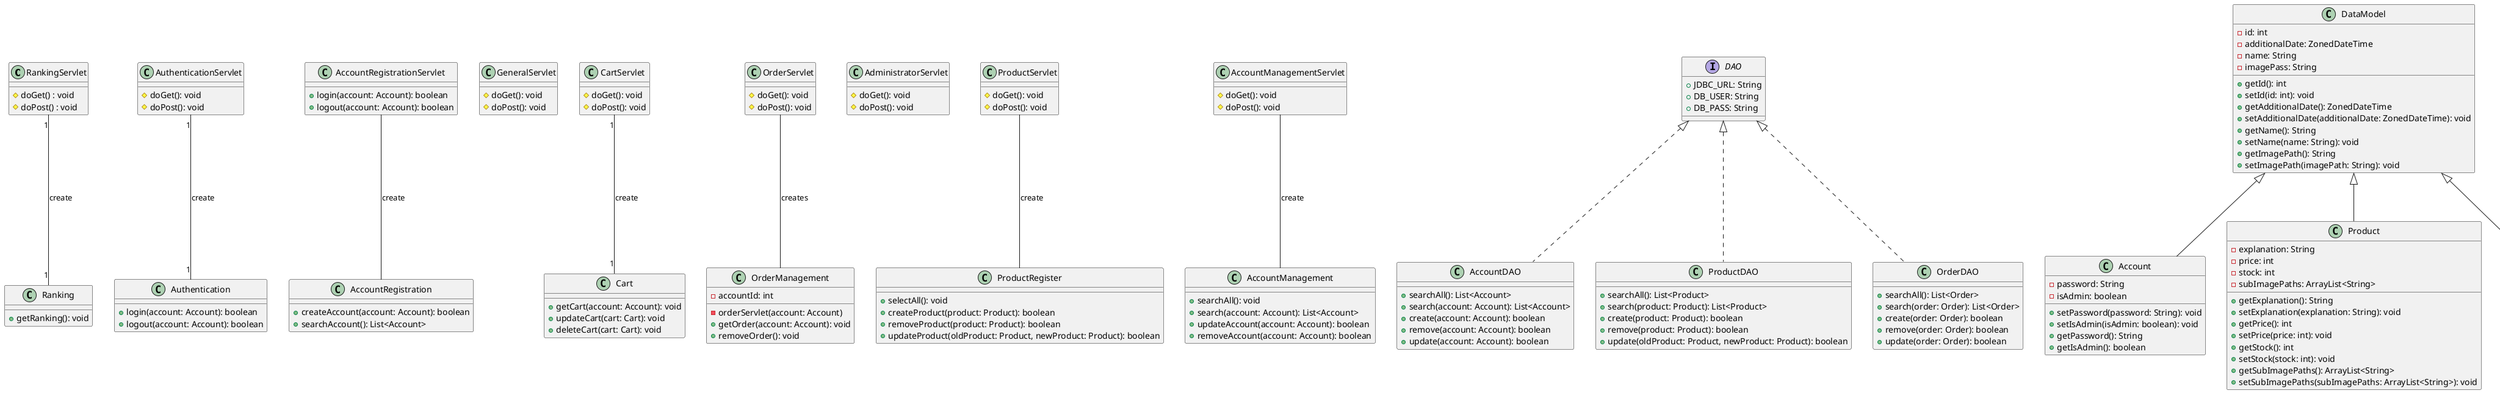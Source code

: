 @startuml

class RankingServlet {
    # doGet() : void
    # doPost() : void
}

class Ranking {
    {method} + getRanking(): void
}

RankingServlet "1" -- "1" Ranking : create

class AuthenticationServlet {
    {method} # doGet(): void
    {method} # doPost(): void
}

class Authentication {
    {method} + login(account: Account): boolean
    {method} + logout(account: Account): boolean
}

AuthenticationServlet "1" -- "1" Authentication : create

class AccountRegistrationServlet {
    {method} + login(account: Account): boolean
    {method} + logout(account: Account): boolean
}

class AccountRegistration {
    {method} + createAccount(account: Account): boolean
    {method} + searchAccount(): List<Account>
}

AccountRegistrationServlet -- AccountRegistration : create

class GeneralServlet {
    # doGet(): void
    # doPost(): void
}

class CartServlet {
    # doGet(): void
    # doPost(): void
}

class Cart {
    {method} + getCart(account: Account): void
    {method} + updateCart(cart: Cart): void
    {method} + deleteCart(cart: Cart): void
}

CartServlet "1" -- "1" Cart : create

class OrderServlet {
    # doGet(): void
    # doPost(): void
}

class OrderManagement {
    - accountId: int
    - orderServlet(account: Account)
    {method} + getOrder(account: Account): void
    {method} + removeOrder(): void
}

OrderServlet -- OrderManagement : creates

class AdministratorServlet {
    # doGet(): void
    # doPost(): void
}

class ProductServlet {
    # doGet(): void
    # doPost(): void
}

class ProductRegister {
    {method} + selectAll(): void
    {method} + createProduct(product: Product): boolean
    {method} + removeProduct(product: Product): boolean
    {method} + updateProduct(oldProduct: Product, newProduct: Product): boolean
}

ProductServlet -- ProductRegister : create

class AccountManagementServlet {
    # doGet(): void
    # doPost(): void
}

class AccountManagement {
    {method} + searchAll(): void
    {method} + search(account: Account): List<Account>
    {method} + updateAccount(account: Account): boolean
    {method} + removeAccount(account: Account): boolean
}

AccountManagementServlet -- AccountManagement : create

interface DAO {
    + JDBC_URL: String
    + DB_USER: String
    + DB_PASS: String
}

class AccountDAO implements DAO {
    {method} + searchAll(): List<Account>
    {method} + search(account: Account): List<Account>
    {method} + create(account: Account): boolean
    {method} + remove(account: Account): boolean
    {method} + update(account: Account): boolean
}

class ProductDAO implements DAO {
    {method} + searchAll(): List<Product>
    {method} + search(product: Product): List<Product>
    {method} + create(product: Product): boolean
    {method} + remove(product: Product): boolean
    {method} + update(oldProduct: Product, newProduct: Product): boolean
}

class OrderDAO implements DAO {
    {method} + searchAll(): List<Order>
    {method} + search(order: Order): List<Order>
    {method} + create(order: Order): boolean
    {method} + remove(order: Order): boolean
    {method} + update(order: Order): boolean
}

class DataModel {
    - id: int
    - additionalDate: ZonedDateTime
    - name: String
    - imagePass: String
    {method} + getId(): int
    {method} + setId(id: int): void
    {method} + getAdditionalDate(): ZonedDateTime
    {method} + setAdditionalDate(additionalDate: ZonedDateTime): void
    {method} + getName(): String
    {method} + setName(name: String): void
    {method} + getImagePath(): String
    {method} + setImagePath(imagePath: String): void
}

class Account extends DataModel {
    - password: String
    - isAdmin: boolean
    {method} + setPassword(password: String): void
    {method} + setIsAdmin(isAdmin: boolean): void
    {method} + getPassword(): String
    {method} + getIsAdmin(): boolean
}

class Product extends DataModel {
    - explanation: String
    - price: int
    - stock: int
    - subImagePaths: ArrayList<String>
    {method} + getExplanation(): String
    {method} + setExplanation(explanation: String): void
    {method} + getPrice(): int
    {method} + setPrice(price: int): void
    {method} + getStock(): int
    {method} + setStock(stock: int): void
    {method} + getSubImagePaths(): ArrayList<String>
    {method} + setSubImagePaths(subImagePaths: ArrayList<String>): void
}

class Order extends DataModel {
    - accountId: int
    - productId: int
    - pieces: int
    {method} + getAccountId(): int
    {method} + setAccountId(accountId: int): void
    {method} + getProductId(): int
    {method} + setProductId(productId: int): void
    {method} + getPieces(): int
    {method} + setPieces(pieces: int): void
}

@enduml
